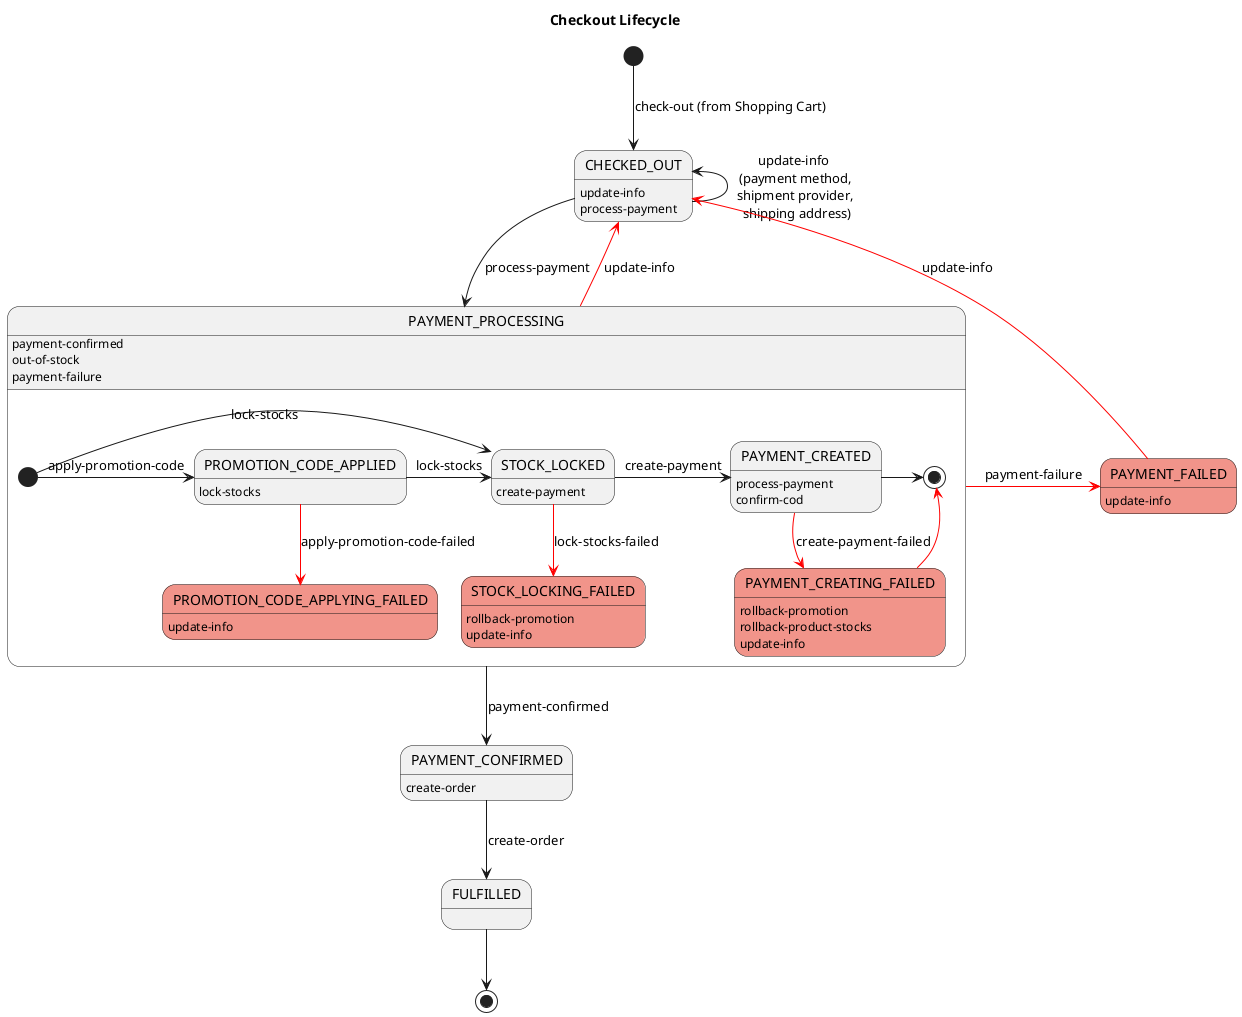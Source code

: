 @startuml Checkout Lifecycle

title Checkout Lifecycle
[*] --> CHECKED_OUT : check-out (from Shopping Cart)
CHECKED_OUT -up-> CHECKED_OUT: update-info \n (payment method, \n shipment provider, \n shipping address)
CHECKED_OUT -down-> PAYMENT_PROCESSING: process-payment
PAYMENT_PROCESSING -down-> PAYMENT_CONFIRMED: payment-confirmed
PAYMENT_PROCESSING -[#red]-> CHECKED_OUT: update-info
PAYMENT_PROCESSING -[#red]right-> PAYMENT_FAILED #f1948a: payment-failure
PAYMENT_FAILED -[#red]up-> CHECKED_OUT: update-info
PAYMENT_CONFIRMED -down-> FULFILLED: create-order
FULFILLED -down-> [*]

state PAYMENT_PROCESSING {
  [*] -> PROMOTION_CODE_APPLIED: apply-promotion-code
  [*] -> STOCK_LOCKED: lock-stocks
  PROMOTION_CODE_APPLIED -[#red]-> PROMOTION_CODE_APPLYING_FAILED #f1948a: apply-promotion-code-failed
  PROMOTION_CODE_APPLIED -> STOCK_LOCKED: lock-stocks
  STOCK_LOCKED -[#red]-> STOCK_LOCKING_FAILED #f1948a: lock-stocks-failed
  STOCK_LOCKED -> PAYMENT_CREATED: create-payment
  PAYMENT_CREATED -[#red]down-> PAYMENT_CREATING_FAILED #f1948a: create-payment-failed
  PAYMENT_CREATED -right-> [*]
  PAYMENT_CREATING_FAILED -[#red]up-> [*]
  
  PROMOTION_CODE_APPLIED: lock-stocks
  STOCK_LOCKED: create-payment
  PROMOTION_CODE_APPLYING_FAILED: update-info
  STOCK_LOCKING_FAILED: rollback-promotion
  STOCK_LOCKING_FAILED: update-info
  PAYMENT_CREATING_FAILED: rollback-promotion
  PAYMENT_CREATING_FAILED: rollback-product-stocks
  PAYMENT_CREATING_FAILED: update-info
  PAYMENT_CREATED: process-payment
  PAYMENT_CREATED: confirm-cod
}

CHECKED_OUT: update-info
CHECKED_OUT: process-payment
PAYMENT_PROCESSING: payment-confirmed
PAYMENT_PROCESSING: out-of-stock
PAYMENT_PROCESSING: payment-failure
PAYMENT_CONFIRMED: create-order
PAYMENT_FAILED: update-info
@enduml
